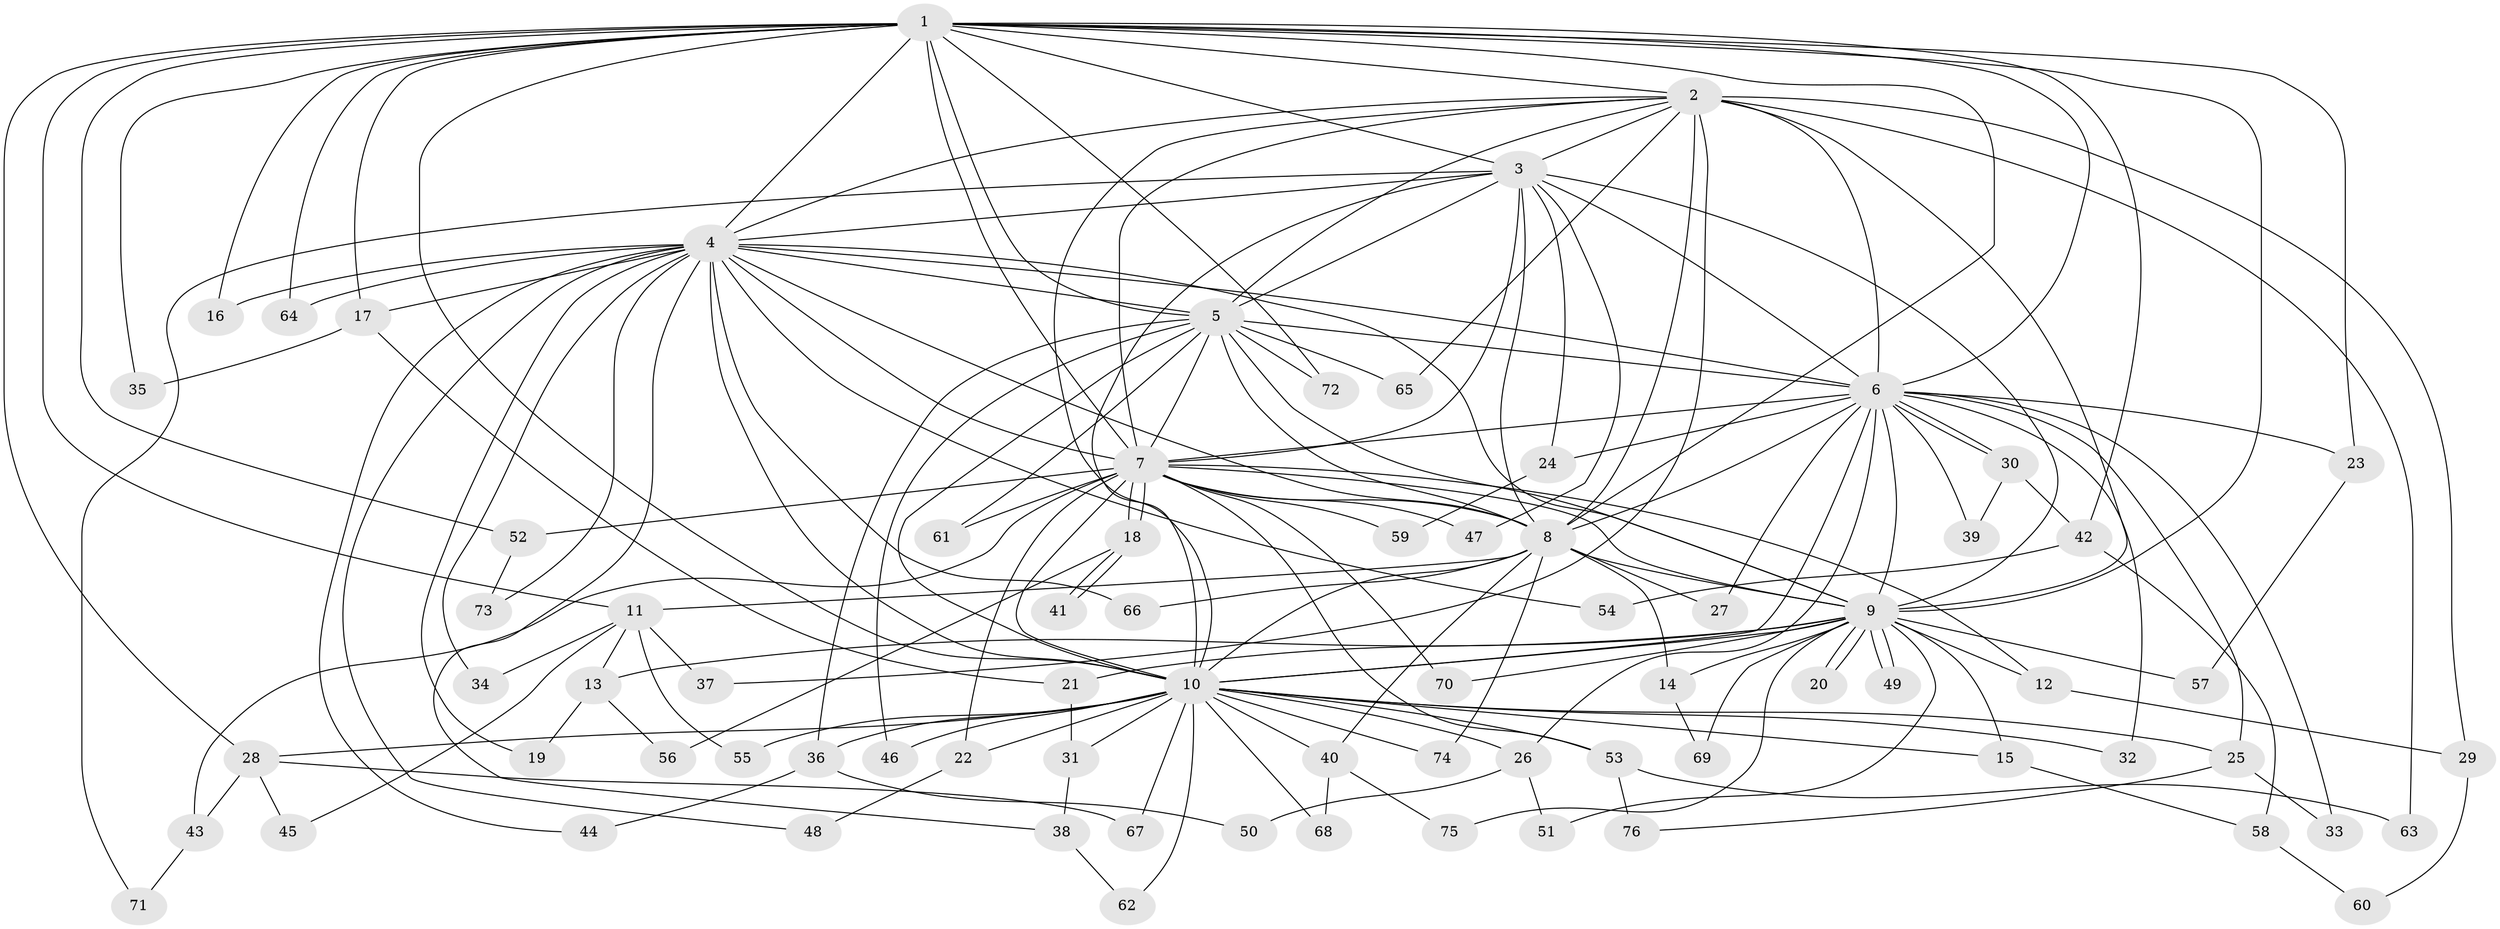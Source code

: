 // coarse degree distribution, {20: 0.057692307692307696, 13: 0.038461538461538464, 11: 0.019230769230769232, 16: 0.019230769230769232, 18: 0.019230769230769232, 14: 0.019230769230769232, 22: 0.019230769230769232, 7: 0.019230769230769232, 4: 0.1346153846153846, 2: 0.4230769230769231, 3: 0.21153846153846154, 1: 0.019230769230769232}
// Generated by graph-tools (version 1.1) at 2025/23/03/03/25 07:23:45]
// undirected, 76 vertices, 177 edges
graph export_dot {
graph [start="1"]
  node [color=gray90,style=filled];
  1;
  2;
  3;
  4;
  5;
  6;
  7;
  8;
  9;
  10;
  11;
  12;
  13;
  14;
  15;
  16;
  17;
  18;
  19;
  20;
  21;
  22;
  23;
  24;
  25;
  26;
  27;
  28;
  29;
  30;
  31;
  32;
  33;
  34;
  35;
  36;
  37;
  38;
  39;
  40;
  41;
  42;
  43;
  44;
  45;
  46;
  47;
  48;
  49;
  50;
  51;
  52;
  53;
  54;
  55;
  56;
  57;
  58;
  59;
  60;
  61;
  62;
  63;
  64;
  65;
  66;
  67;
  68;
  69;
  70;
  71;
  72;
  73;
  74;
  75;
  76;
  1 -- 2;
  1 -- 3;
  1 -- 4;
  1 -- 5;
  1 -- 6;
  1 -- 7;
  1 -- 8;
  1 -- 9;
  1 -- 10;
  1 -- 11;
  1 -- 16;
  1 -- 17;
  1 -- 23;
  1 -- 28;
  1 -- 35;
  1 -- 42;
  1 -- 52;
  1 -- 64;
  1 -- 72;
  2 -- 3;
  2 -- 4;
  2 -- 5;
  2 -- 6;
  2 -- 7;
  2 -- 8;
  2 -- 9;
  2 -- 10;
  2 -- 29;
  2 -- 37;
  2 -- 63;
  2 -- 65;
  3 -- 4;
  3 -- 5;
  3 -- 6;
  3 -- 7;
  3 -- 8;
  3 -- 9;
  3 -- 10;
  3 -- 24;
  3 -- 47;
  3 -- 71;
  4 -- 5;
  4 -- 6;
  4 -- 7;
  4 -- 8;
  4 -- 9;
  4 -- 10;
  4 -- 16;
  4 -- 17;
  4 -- 19;
  4 -- 34;
  4 -- 38;
  4 -- 44;
  4 -- 48;
  4 -- 54;
  4 -- 64;
  4 -- 66;
  4 -- 73;
  5 -- 6;
  5 -- 7;
  5 -- 8;
  5 -- 9;
  5 -- 10;
  5 -- 36;
  5 -- 46;
  5 -- 61;
  5 -- 65;
  5 -- 72;
  6 -- 7;
  6 -- 8;
  6 -- 9;
  6 -- 10;
  6 -- 23;
  6 -- 24;
  6 -- 25;
  6 -- 26;
  6 -- 27;
  6 -- 30;
  6 -- 30;
  6 -- 32;
  6 -- 33;
  6 -- 39;
  7 -- 8;
  7 -- 9;
  7 -- 10;
  7 -- 12;
  7 -- 18;
  7 -- 18;
  7 -- 22;
  7 -- 43;
  7 -- 47;
  7 -- 52;
  7 -- 53;
  7 -- 59;
  7 -- 61;
  7 -- 70;
  8 -- 9;
  8 -- 10;
  8 -- 11;
  8 -- 14;
  8 -- 27;
  8 -- 40;
  8 -- 66;
  8 -- 74;
  9 -- 10;
  9 -- 12;
  9 -- 13;
  9 -- 14;
  9 -- 15;
  9 -- 20;
  9 -- 20;
  9 -- 21;
  9 -- 49;
  9 -- 49;
  9 -- 51;
  9 -- 57;
  9 -- 69;
  9 -- 70;
  9 -- 75;
  10 -- 15;
  10 -- 22;
  10 -- 25;
  10 -- 26;
  10 -- 28;
  10 -- 31;
  10 -- 32;
  10 -- 36;
  10 -- 40;
  10 -- 46;
  10 -- 53;
  10 -- 55;
  10 -- 62;
  10 -- 67;
  10 -- 68;
  10 -- 74;
  11 -- 13;
  11 -- 34;
  11 -- 37;
  11 -- 45;
  11 -- 55;
  12 -- 29;
  13 -- 19;
  13 -- 56;
  14 -- 69;
  15 -- 58;
  17 -- 21;
  17 -- 35;
  18 -- 41;
  18 -- 41;
  18 -- 56;
  21 -- 31;
  22 -- 48;
  23 -- 57;
  24 -- 59;
  25 -- 33;
  25 -- 76;
  26 -- 50;
  26 -- 51;
  28 -- 43;
  28 -- 45;
  28 -- 67;
  29 -- 60;
  30 -- 39;
  30 -- 42;
  31 -- 38;
  36 -- 44;
  36 -- 50;
  38 -- 62;
  40 -- 68;
  40 -- 75;
  42 -- 54;
  42 -- 58;
  43 -- 71;
  52 -- 73;
  53 -- 63;
  53 -- 76;
  58 -- 60;
}
